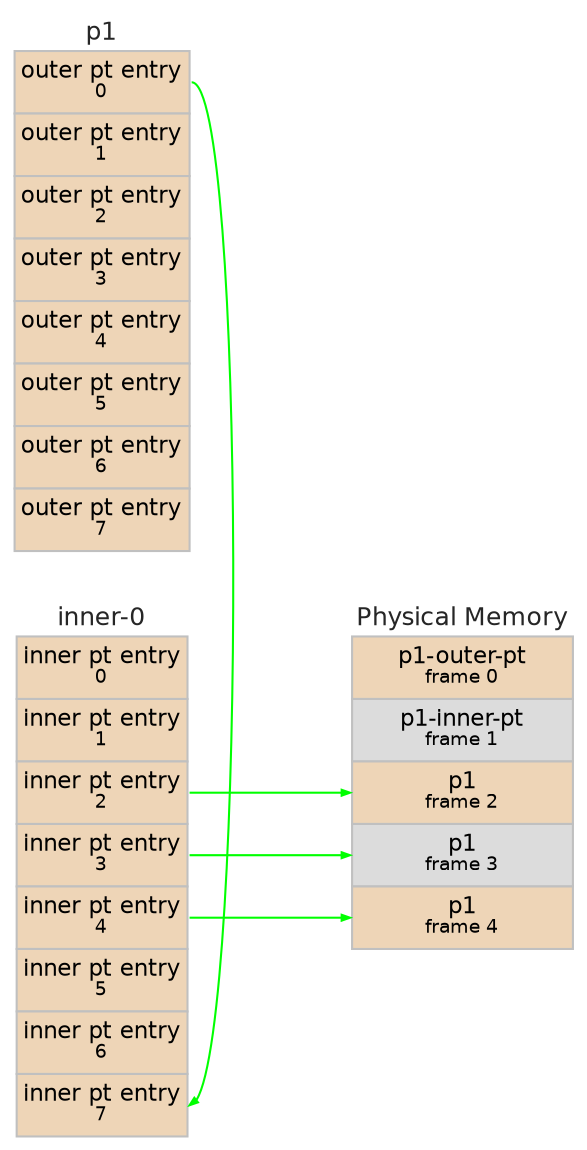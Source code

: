 digraph "graphs/twolevel1.json" {
	graph [fontname=Helvetica rankdir=LR ranksep=1.0]
	node [fontname=Helvetica fontsize=8 margin="0.04 0.04" shape=none width=0.8]
	edge [arrowsize=0.4]
	"inner-0":2 -> physmem:2 [color=green headclip=true tailclip=true]
	"inner-0":3 -> physmem:3 [color=green headclip=true tailclip=true]
	"inner-0":4 -> physmem:4 [color=green headclip=true tailclip=true]
	"outer-p1":0 -> "inner-0":7 [color=green headclip=true tailclip=true]
	subgraph left {
		physmem [label=<<table border="0.1" cellborder="1" cellspacing="0"><TR><TD border="0.0" ><font face="helvetica" color="grey15" point-size="12">Physical Memory</font></TD></TR><tr><td align="text" color="grey" bgcolor="bisque2" height="30" port="0"><font point-size="11">p1-outer-pt</font><br></br><font point-size="9">frame 0</font></td></tr><tr><td align="text" color="grey" bgcolor="gainsboro" height="30" port="1"><font point-size="11">p1-inner-pt</font><br></br><font point-size="9">frame 1</font></td></tr><tr><td align="text" color="grey" bgcolor="bisque2" height="30" port="2"><font point-size="11">p1</font><br></br><font point-size="9">frame 2</font></td></tr><tr><td align="text" color="grey" bgcolor="gainsboro" height="30" port="3"><font point-size="11">p1</font><br></br><font point-size="9">frame 3</font></td></tr><tr><td align="text" color="grey" bgcolor="bisque2" height="30" port="4"><font point-size="11">p1</font><br></br><font point-size="9">frame 4</font></td></tr></table>>]
		rank=sink
	}
	subgraph right {
		"inner-0" [label=<<table border="0.1" cellborder="1" cellspacing="0"><TR><TD border="0.0" ><font face="helvetica" color="grey15" point-size="12">inner-0</font></TD></TR><tr><td align="text" color="grey" bgcolor="bisque2" height="30" port="0"><font point-size="11">inner pt entry</font><br></br><font point-size="9">0</font></td></tr><tr><td align="text" color="grey" bgcolor="bisque2" height="30" port="1"><font point-size="11">inner pt entry</font><br></br><font point-size="9">1</font></td></tr><tr><td align="text" color="grey" bgcolor="bisque2" height="30" port="2"><font point-size="11">inner pt entry</font><br></br><font point-size="9">2</font></td></tr><tr><td align="text" color="grey" bgcolor="bisque2" height="30" port="3"><font point-size="11">inner pt entry</font><br></br><font point-size="9">3</font></td></tr><tr><td align="text" color="grey" bgcolor="bisque2" height="30" port="4"><font point-size="11">inner pt entry</font><br></br><font point-size="9">4</font></td></tr><tr><td align="text" color="grey" bgcolor="bisque2" height="30" port="5"><font point-size="11">inner pt entry</font><br></br><font point-size="9">5</font></td></tr><tr><td align="text" color="grey" bgcolor="bisque2" height="30" port="6"><font point-size="11">inner pt entry</font><br></br><font point-size="9">6</font></td></tr><tr><td align="text" color="grey" bgcolor="bisque2" height="30" port="7"><font point-size="11">inner pt entry</font><br></br><font point-size="9">7</font></td></tr></table>>]
		"outer-p1" [label=<<table border="0.1" cellborder="1" cellspacing="0"><TR><TD border="0.0" ><font face="helvetica" color="grey15" point-size="12">p1</font></TD></TR><tr><td align="text" color="grey" bgcolor="bisque2" height="30" port="0"><font point-size="11">outer pt entry</font><br></br><font point-size="9">0</font></td></tr><tr><td align="text" color="grey" bgcolor="bisque2" height="30" port="1"><font point-size="11">outer pt entry</font><br></br><font point-size="9">1</font></td></tr><tr><td align="text" color="grey" bgcolor="bisque2" height="30" port="2"><font point-size="11">outer pt entry</font><br></br><font point-size="9">2</font></td></tr><tr><td align="text" color="grey" bgcolor="bisque2" height="30" port="3"><font point-size="11">outer pt entry</font><br></br><font point-size="9">3</font></td></tr><tr><td align="text" color="grey" bgcolor="bisque2" height="30" port="4"><font point-size="11">outer pt entry</font><br></br><font point-size="9">4</font></td></tr><tr><td align="text" color="grey" bgcolor="bisque2" height="30" port="5"><font point-size="11">outer pt entry</font><br></br><font point-size="9">5</font></td></tr><tr><td align="text" color="grey" bgcolor="bisque2" height="30" port="6"><font point-size="11">outer pt entry</font><br></br><font point-size="9">6</font></td></tr><tr><td align="text" color="grey" bgcolor="bisque2" height="30" port="7"><font point-size="11">outer pt entry</font><br></br><font point-size="9">7</font></td></tr></table>>]
		rank=source
	}
}

